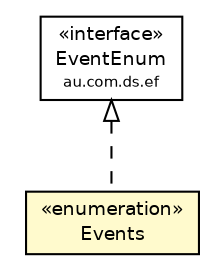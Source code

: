 #!/usr/local/bin/dot
#
# Class diagram 
# Generated by UMLGraph version 5.1 (http://www.umlgraph.org/)
#

digraph G {
	edge [fontname="Helvetica",fontsize=10,labelfontname="Helvetica",labelfontsize=10];
	node [fontname="Helvetica",fontsize=10,shape=plaintext];
	nodesep=0.25;
	ranksep=0.5;
	// com.connectlife.coreserver.ApplicationStateMachine.Events
	c800 [label=<<table title="com.connectlife.coreserver.ApplicationStateMachine.Events" border="0" cellborder="1" cellspacing="0" cellpadding="2" port="p" bgcolor="lemonChiffon" href="./ApplicationStateMachine.Events.html">
		<tr><td><table border="0" cellspacing="0" cellpadding="1">
<tr><td align="center" balign="center"> &#171;enumeration&#187; </td></tr>
<tr><td align="center" balign="center"> Events </td></tr>
		</table></td></tr>
		</table>>, fontname="Helvetica", fontcolor="black", fontsize=9.0];
	//com.connectlife.coreserver.ApplicationStateMachine.Events implements au.com.ds.ef.EventEnum
	c835:p -> c800:p [dir=back,arrowtail=empty,style=dashed];
	// au.com.ds.ef.EventEnum
	c835 [label=<<table title="au.com.ds.ef.EventEnum" border="0" cellborder="1" cellspacing="0" cellpadding="2" port="p" href="http://java.sun.com/j2se/1.4.2/docs/api/au/com/ds/ef/EventEnum.html">
		<tr><td><table border="0" cellspacing="0" cellpadding="1">
<tr><td align="center" balign="center"> &#171;interface&#187; </td></tr>
<tr><td align="center" balign="center"> EventEnum </td></tr>
<tr><td align="center" balign="center"><font point-size="7.0"> au.com.ds.ef </font></td></tr>
		</table></td></tr>
		</table>>, fontname="Helvetica", fontcolor="black", fontsize=9.0];
}

